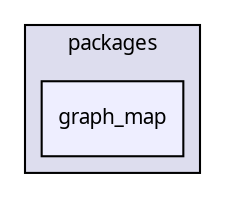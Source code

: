 digraph "packages/graph/packages/graph_map/" {
  compound=true
  node [ fontsize="10", fontname="FreeSans.ttf"];
  edge [ labelfontsize="10", labelfontname="FreeSans.ttf"];
  subgraph clusterdir_2f0bd91a0714506c55b775447170c762 {
    graph [ bgcolor="#ddddee", pencolor="black", label="packages" fontname="FreeSans.ttf", fontsize="10", URL="dir_2f0bd91a0714506c55b775447170c762.html"]
  dir_3404b507bd81f2cf796a04246e5cda5a [shape=box, label="graph_map", style="filled", fillcolor="#eeeeff", pencolor="black", URL="dir_3404b507bd81f2cf796a04246e5cda5a.html"];
  }
}
